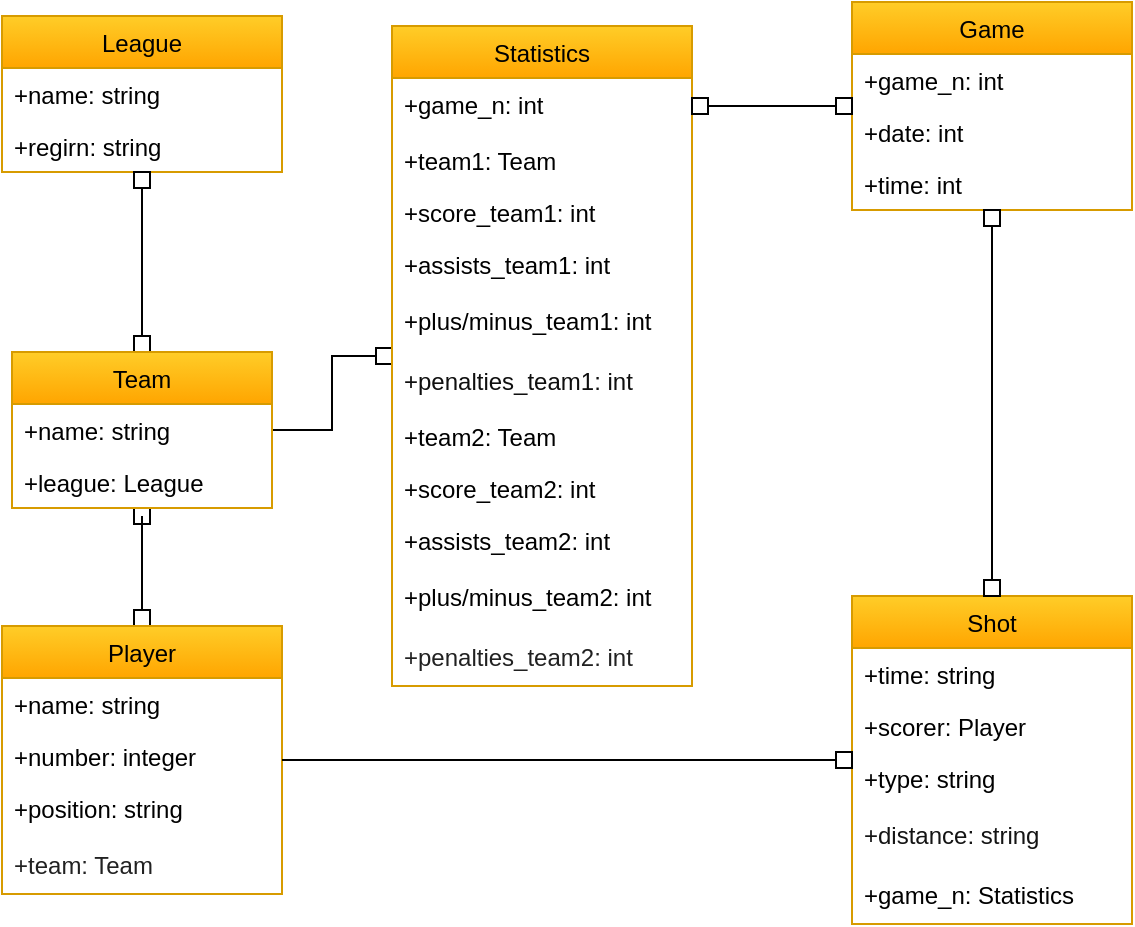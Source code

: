 <mxfile version="18.0.5" type="device"><diagram id="C5RBs43oDa-KdzZeNtuy" name="Page-1"><mxGraphModel dx="887" dy="459" grid="1" gridSize="10" guides="1" tooltips="1" connect="1" arrows="1" fold="1" page="1" pageScale="1" pageWidth="827" pageHeight="1169" math="0" shadow="0"><root><mxCell id="WIyWlLk6GJQsqaUBKTNV-0"/><mxCell id="WIyWlLk6GJQsqaUBKTNV-1" parent="WIyWlLk6GJQsqaUBKTNV-0"/><mxCell id="0EiJ33m3GXGwIefh5IuA-32" value="Shot" style="swimlane;fontStyle=0;childLayout=stackLayout;horizontal=1;startSize=26;horizontalStack=0;resizeParent=1;resizeParentMax=0;resizeLast=0;collapsible=1;marginBottom=0;fillColor=#ffcd28;gradientColor=#ffa500;strokeColor=#d79b00;" parent="WIyWlLk6GJQsqaUBKTNV-1" vertex="1"><mxGeometry x="600" y="360" width="140" height="164" as="geometry"/></mxCell><mxCell id="0EiJ33m3GXGwIefh5IuA-33" value="+time: string" style="text;strokeColor=none;fillColor=none;align=left;verticalAlign=top;spacingLeft=4;spacingRight=4;overflow=hidden;rotatable=0;points=[[0,0.5],[1,0.5]];portConstraint=eastwest;" parent="0EiJ33m3GXGwIefh5IuA-32" vertex="1"><mxGeometry y="26" width="140" height="26" as="geometry"/></mxCell><mxCell id="0EiJ33m3GXGwIefh5IuA-34" value="+scorer: Player" style="text;strokeColor=none;fillColor=none;align=left;verticalAlign=top;spacingLeft=4;spacingRight=4;overflow=hidden;rotatable=0;points=[[0,0.5],[1,0.5]];portConstraint=eastwest;" parent="0EiJ33m3GXGwIefh5IuA-32" vertex="1"><mxGeometry y="52" width="140" height="26" as="geometry"/></mxCell><mxCell id="0EiJ33m3GXGwIefh5IuA-35" value="+type: string" style="text;strokeColor=none;fillColor=none;align=left;verticalAlign=top;spacingLeft=4;spacingRight=4;overflow=hidden;rotatable=0;points=[[0,0.5],[1,0.5]];portConstraint=eastwest;" parent="0EiJ33m3GXGwIefh5IuA-32" vertex="1"><mxGeometry y="78" width="140" height="26" as="geometry"/></mxCell><mxCell id="0EiJ33m3GXGwIefh5IuA-71" value="+distance: string" style="text;strokeColor=none;fillColor=none;align=left;verticalAlign=middle;spacingLeft=4;spacingRight=4;overflow=hidden;points=[[0,0.5],[1,0.5]];portConstraint=eastwest;rotatable=0;fontColor=#141414;" parent="0EiJ33m3GXGwIefh5IuA-32" vertex="1"><mxGeometry y="104" width="140" height="30" as="geometry"/></mxCell><mxCell id="0EiJ33m3GXGwIefh5IuA-72" value="+game_n: Statistics" style="text;strokeColor=none;fillColor=none;align=left;verticalAlign=middle;spacingLeft=4;spacingRight=4;overflow=hidden;points=[[0,0.5],[1,0.5]];portConstraint=eastwest;rotatable=0;fontColor=#000000;" parent="0EiJ33m3GXGwIefh5IuA-32" vertex="1"><mxGeometry y="134" width="140" height="30" as="geometry"/></mxCell><mxCell id="0EiJ33m3GXGwIefh5IuA-36" value="League" style="swimlane;fontStyle=0;childLayout=stackLayout;horizontal=1;startSize=26;horizontalStack=0;resizeParent=1;resizeParentMax=0;resizeLast=0;collapsible=1;marginBottom=0;fillColor=#ffcd28;gradientColor=#ffa500;strokeColor=#d79b00;" parent="WIyWlLk6GJQsqaUBKTNV-1" vertex="1"><mxGeometry x="175" y="70" width="140" height="78" as="geometry"/></mxCell><mxCell id="0EiJ33m3GXGwIefh5IuA-37" value="+name: string" style="text;strokeColor=none;fillColor=none;align=left;verticalAlign=top;spacingLeft=4;spacingRight=4;overflow=hidden;rotatable=0;points=[[0,0.5],[1,0.5]];portConstraint=eastwest;" parent="0EiJ33m3GXGwIefh5IuA-36" vertex="1"><mxGeometry y="26" width="140" height="26" as="geometry"/></mxCell><mxCell id="0EiJ33m3GXGwIefh5IuA-38" value="+regirn: string" style="text;strokeColor=none;fillColor=none;align=left;verticalAlign=top;spacingLeft=4;spacingRight=4;overflow=hidden;rotatable=0;points=[[0,0.5],[1,0.5]];portConstraint=eastwest;" parent="0EiJ33m3GXGwIefh5IuA-36" vertex="1"><mxGeometry y="52" width="140" height="26" as="geometry"/></mxCell><mxCell id="0EiJ33m3GXGwIefh5IuA-39" style="edgeStyle=orthogonalEdgeStyle;rounded=0;orthogonalLoop=1;jettySize=auto;html=1;startArrow=box;startFill=0;endArrow=box;endFill=0;exitX=0.5;exitY=0;exitDx=0;exitDy=0;" parent="WIyWlLk6GJQsqaUBKTNV-1" source="0EiJ33m3GXGwIefh5IuA-40" target="0EiJ33m3GXGwIefh5IuA-46" edge="1"><mxGeometry relative="1" as="geometry"><mxPoint x="240" y="270" as="targetPoint"/><Array as="points"><mxPoint x="245" y="320"/><mxPoint x="245" y="320"/></Array></mxGeometry></mxCell><mxCell id="0EiJ33m3GXGwIefh5IuA-40" value="Player" style="swimlane;fontStyle=0;childLayout=stackLayout;horizontal=1;startSize=26;horizontalStack=0;resizeParent=1;resizeParentMax=0;resizeLast=0;collapsible=1;marginBottom=0;fillColor=#ffcd28;gradientColor=#ffa500;strokeColor=#d79b00;" parent="WIyWlLk6GJQsqaUBKTNV-1" vertex="1"><mxGeometry x="175" y="375" width="140" height="134" as="geometry"/></mxCell><mxCell id="0EiJ33m3GXGwIefh5IuA-41" value="+name: string" style="text;strokeColor=none;fillColor=none;align=left;verticalAlign=top;spacingLeft=4;spacingRight=4;overflow=hidden;rotatable=0;points=[[0,0.5],[1,0.5]];portConstraint=eastwest;" parent="0EiJ33m3GXGwIefh5IuA-40" vertex="1"><mxGeometry y="26" width="140" height="26" as="geometry"/></mxCell><mxCell id="0EiJ33m3GXGwIefh5IuA-42" value="+number: integer" style="text;strokeColor=none;fillColor=none;align=left;verticalAlign=top;spacingLeft=4;spacingRight=4;overflow=hidden;rotatable=0;points=[[0,0.5],[1,0.5]];portConstraint=eastwest;" parent="0EiJ33m3GXGwIefh5IuA-40" vertex="1"><mxGeometry y="52" width="140" height="26" as="geometry"/></mxCell><mxCell id="0EiJ33m3GXGwIefh5IuA-43" value="+position: string" style="text;strokeColor=none;fillColor=none;align=left;verticalAlign=top;spacingLeft=4;spacingRight=4;overflow=hidden;rotatable=0;points=[[0,0.5],[1,0.5]];portConstraint=eastwest;" parent="0EiJ33m3GXGwIefh5IuA-40" vertex="1"><mxGeometry y="78" width="140" height="26" as="geometry"/></mxCell><mxCell id="0EiJ33m3GXGwIefh5IuA-73" value="+team: Team" style="text;strokeColor=none;fillColor=none;align=left;verticalAlign=middle;spacingLeft=4;spacingRight=4;overflow=hidden;points=[[0,0.5],[1,0.5]];portConstraint=eastwest;rotatable=0;fontColor=#212121;" parent="0EiJ33m3GXGwIefh5IuA-40" vertex="1"><mxGeometry y="104" width="140" height="30" as="geometry"/></mxCell><mxCell id="0EiJ33m3GXGwIefh5IuA-44" style="edgeStyle=orthogonalEdgeStyle;rounded=0;orthogonalLoop=1;jettySize=auto;html=1;endArrow=box;endFill=0;startArrow=box;startFill=0;" parent="WIyWlLk6GJQsqaUBKTNV-1" source="0EiJ33m3GXGwIefh5IuA-46" target="0EiJ33m3GXGwIefh5IuA-36" edge="1"><mxGeometry relative="1" as="geometry"><Array as="points"><mxPoint x="265" y="100"/><mxPoint x="300" y="100"/></Array></mxGeometry></mxCell><mxCell id="0EiJ33m3GXGwIefh5IuA-45" style="edgeStyle=orthogonalEdgeStyle;rounded=0;orthogonalLoop=1;jettySize=auto;html=1;startArrow=box;startFill=0;endArrow=none;endFill=0;" parent="WIyWlLk6GJQsqaUBKTNV-1" source="0EiJ33m3GXGwIefh5IuA-53" target="0EiJ33m3GXGwIefh5IuA-46" edge="1"><mxGeometry relative="1" as="geometry"><mxPoint x="350" y="178" as="targetPoint"/></mxGeometry></mxCell><mxCell id="0EiJ33m3GXGwIefh5IuA-46" value="Team" style="swimlane;fontStyle=0;childLayout=stackLayout;horizontal=1;startSize=26;horizontalStack=0;resizeParent=1;resizeParentMax=0;resizeLast=0;collapsible=1;marginBottom=0;fillColor=#ffcd28;gradientColor=#ffa500;strokeColor=#d79b00;" parent="WIyWlLk6GJQsqaUBKTNV-1" vertex="1"><mxGeometry x="180" y="238" width="130" height="78" as="geometry"/></mxCell><mxCell id="0EiJ33m3GXGwIefh5IuA-47" value="+name: string" style="text;strokeColor=none;fillColor=none;align=left;verticalAlign=top;spacingLeft=4;spacingRight=4;overflow=hidden;rotatable=0;points=[[0,0.5],[1,0.5]];portConstraint=eastwest;" parent="0EiJ33m3GXGwIefh5IuA-46" vertex="1"><mxGeometry y="26" width="130" height="26" as="geometry"/></mxCell><mxCell id="0EiJ33m3GXGwIefh5IuA-48" value="+league: League" style="text;strokeColor=none;fillColor=none;align=left;verticalAlign=top;spacingLeft=4;spacingRight=4;overflow=hidden;rotatable=0;points=[[0,0.5],[1,0.5]];portConstraint=eastwest;" parent="0EiJ33m3GXGwIefh5IuA-46" vertex="1"><mxGeometry y="52" width="130" height="26" as="geometry"/></mxCell><mxCell id="0EiJ33m3GXGwIefh5IuA-49" value="Game" style="swimlane;fontStyle=0;childLayout=stackLayout;horizontal=1;startSize=26;horizontalStack=0;resizeParent=1;resizeParentMax=0;resizeLast=0;collapsible=1;marginBottom=0;fillColor=#ffcd28;gradientColor=#ffa500;strokeColor=#d79b00;" parent="WIyWlLk6GJQsqaUBKTNV-1" vertex="1"><mxGeometry x="600" y="63" width="140" height="104" as="geometry"/></mxCell><mxCell id="0EiJ33m3GXGwIefh5IuA-50" value="+game_n: int" style="text;strokeColor=none;fillColor=none;align=left;verticalAlign=top;spacingLeft=4;spacingRight=4;overflow=hidden;rotatable=0;points=[[0,0.5],[1,0.5]];portConstraint=eastwest;" parent="0EiJ33m3GXGwIefh5IuA-49" vertex="1"><mxGeometry y="26" width="140" height="26" as="geometry"/></mxCell><mxCell id="0EiJ33m3GXGwIefh5IuA-51" value="+date: int" style="text;strokeColor=none;fillColor=none;align=left;verticalAlign=top;spacingLeft=4;spacingRight=4;overflow=hidden;rotatable=0;points=[[0,0.5],[1,0.5]];portConstraint=eastwest;" parent="0EiJ33m3GXGwIefh5IuA-49" vertex="1"><mxGeometry y="52" width="140" height="26" as="geometry"/></mxCell><mxCell id="0EiJ33m3GXGwIefh5IuA-52" value="+time: int" style="text;strokeColor=none;fillColor=none;align=left;verticalAlign=top;spacingLeft=4;spacingRight=4;overflow=hidden;rotatable=0;points=[[0,0.5],[1,0.5]];portConstraint=eastwest;" parent="0EiJ33m3GXGwIefh5IuA-49" vertex="1"><mxGeometry y="78" width="140" height="26" as="geometry"/></mxCell><mxCell id="0EiJ33m3GXGwIefh5IuA-53" value="Statistics" style="swimlane;fontStyle=0;childLayout=stackLayout;horizontal=1;startSize=26;horizontalStack=0;resizeParent=1;resizeParentMax=0;resizeLast=0;collapsible=1;marginBottom=0;fillColor=#ffcd28;gradientColor=#ffa500;strokeColor=#d79b00;" parent="WIyWlLk6GJQsqaUBKTNV-1" vertex="1"><mxGeometry x="370" y="75" width="150" height="330" as="geometry"/></mxCell><mxCell id="0EiJ33m3GXGwIefh5IuA-54" value="+game_n: int" style="text;strokeColor=none;fillColor=none;align=left;verticalAlign=top;spacingLeft=4;spacingRight=4;overflow=hidden;rotatable=0;points=[[0,0.5],[1,0.5]];portConstraint=eastwest;" parent="0EiJ33m3GXGwIefh5IuA-53" vertex="1"><mxGeometry y="26" width="150" height="28" as="geometry"/></mxCell><mxCell id="0EiJ33m3GXGwIefh5IuA-55" value="+team1: Team&#10;" style="text;strokeColor=none;fillColor=none;align=left;verticalAlign=top;spacingLeft=4;spacingRight=4;overflow=hidden;rotatable=0;points=[[0,0.5],[1,0.5]];portConstraint=eastwest;" parent="0EiJ33m3GXGwIefh5IuA-53" vertex="1"><mxGeometry y="54" width="150" height="26" as="geometry"/></mxCell><mxCell id="0EiJ33m3GXGwIefh5IuA-56" value="+score_team1: int" style="text;strokeColor=none;fillColor=none;align=left;verticalAlign=top;spacingLeft=4;spacingRight=4;overflow=hidden;rotatable=0;points=[[0,0.5],[1,0.5]];portConstraint=eastwest;" parent="0EiJ33m3GXGwIefh5IuA-53" vertex="1"><mxGeometry y="80" width="150" height="26" as="geometry"/></mxCell><mxCell id="0EiJ33m3GXGwIefh5IuA-57" value="+assists_team1: int" style="text;strokeColor=none;fillColor=none;align=left;verticalAlign=top;spacingLeft=4;spacingRight=4;overflow=hidden;rotatable=0;points=[[0,0.5],[1,0.5]];portConstraint=eastwest;" parent="0EiJ33m3GXGwIefh5IuA-53" vertex="1"><mxGeometry y="106" width="150" height="26" as="geometry"/></mxCell><mxCell id="0EiJ33m3GXGwIefh5IuA-63" value="+plus/minus_team1: int" style="text;strokeColor=none;fillColor=none;align=left;verticalAlign=middle;spacingLeft=4;spacingRight=4;overflow=hidden;points=[[0,0.5],[1,0.5]];portConstraint=eastwest;rotatable=0;fontColor=#000000;" parent="0EiJ33m3GXGwIefh5IuA-53" vertex="1"><mxGeometry y="132" width="150" height="30" as="geometry"/></mxCell><mxCell id="0EiJ33m3GXGwIefh5IuA-64" value="+penalties_team1: int " style="text;strokeColor=none;fillColor=none;align=left;verticalAlign=middle;spacingLeft=4;spacingRight=4;overflow=hidden;points=[[0,0.5],[1,0.5]];portConstraint=eastwest;rotatable=0;fontColor=#0F0F0F;" parent="0EiJ33m3GXGwIefh5IuA-53" vertex="1"><mxGeometry y="162" width="150" height="30" as="geometry"/></mxCell><mxCell id="0EiJ33m3GXGwIefh5IuA-66" value="+team2: Team&#10;" style="text;strokeColor=none;fillColor=none;align=left;verticalAlign=top;spacingLeft=4;spacingRight=4;overflow=hidden;rotatable=0;points=[[0,0.5],[1,0.5]];portConstraint=eastwest;" parent="0EiJ33m3GXGwIefh5IuA-53" vertex="1"><mxGeometry y="192" width="150" height="26" as="geometry"/></mxCell><mxCell id="0EiJ33m3GXGwIefh5IuA-67" value="+score_team2: int" style="text;strokeColor=none;fillColor=none;align=left;verticalAlign=top;spacingLeft=4;spacingRight=4;overflow=hidden;rotatable=0;points=[[0,0.5],[1,0.5]];portConstraint=eastwest;" parent="0EiJ33m3GXGwIefh5IuA-53" vertex="1"><mxGeometry y="218" width="150" height="26" as="geometry"/></mxCell><mxCell id="0EiJ33m3GXGwIefh5IuA-68" value="+assists_team2: int" style="text;strokeColor=none;fillColor=none;align=left;verticalAlign=top;spacingLeft=4;spacingRight=4;overflow=hidden;rotatable=0;points=[[0,0.5],[1,0.5]];portConstraint=eastwest;" parent="0EiJ33m3GXGwIefh5IuA-53" vertex="1"><mxGeometry y="244" width="150" height="26" as="geometry"/></mxCell><mxCell id="0EiJ33m3GXGwIefh5IuA-69" value="+plus/minus_team2: int" style="text;strokeColor=none;fillColor=none;align=left;verticalAlign=middle;spacingLeft=4;spacingRight=4;overflow=hidden;points=[[0,0.5],[1,0.5]];portConstraint=eastwest;rotatable=0;fontColor=#000000;" parent="0EiJ33m3GXGwIefh5IuA-53" vertex="1"><mxGeometry y="270" width="150" height="30" as="geometry"/></mxCell><mxCell id="0EiJ33m3GXGwIefh5IuA-70" value="+penalties_team2: int " style="text;strokeColor=none;fillColor=none;align=left;verticalAlign=middle;spacingLeft=4;spacingRight=4;overflow=hidden;points=[[0,0.5],[1,0.5]];portConstraint=eastwest;rotatable=0;fontColor=#212121;" parent="0EiJ33m3GXGwIefh5IuA-53" vertex="1"><mxGeometry y="300" width="150" height="30" as="geometry"/></mxCell><mxCell id="0EiJ33m3GXGwIefh5IuA-58" style="edgeStyle=orthogonalEdgeStyle;rounded=0;orthogonalLoop=1;jettySize=auto;html=1;startArrow=box;startFill=0;endArrow=box;endFill=0;entryX=0.5;entryY=0;entryDx=0;entryDy=0;" parent="WIyWlLk6GJQsqaUBKTNV-1" source="0EiJ33m3GXGwIefh5IuA-49" target="0EiJ33m3GXGwIefh5IuA-32" edge="1"><mxGeometry relative="1" as="geometry"><mxPoint x="669.58" y="242.598" as="sourcePoint"/><mxPoint x="610" y="440" as="targetPoint"/></mxGeometry></mxCell><mxCell id="0EiJ33m3GXGwIefh5IuA-59" style="edgeStyle=orthogonalEdgeStyle;rounded=0;orthogonalLoop=1;jettySize=auto;html=1;startArrow=none;startFill=0;endArrow=box;endFill=0;" parent="WIyWlLk6GJQsqaUBKTNV-1" source="0EiJ33m3GXGwIefh5IuA-40" target="0EiJ33m3GXGwIefh5IuA-32" edge="1"><mxGeometry relative="1" as="geometry"><mxPoint x="410" y="392" as="sourcePoint"/><mxPoint x="430" y="444" as="targetPoint"/><Array as="points"/></mxGeometry></mxCell><mxCell id="0EiJ33m3GXGwIefh5IuA-60" style="edgeStyle=orthogonalEdgeStyle;rounded=0;orthogonalLoop=1;jettySize=auto;html=1;startArrow=box;startFill=0;endArrow=box;endFill=0;" parent="WIyWlLk6GJQsqaUBKTNV-1" source="0EiJ33m3GXGwIefh5IuA-54" target="0EiJ33m3GXGwIefh5IuA-49" edge="1"><mxGeometry relative="1" as="geometry"/></mxCell></root></mxGraphModel></diagram></mxfile>